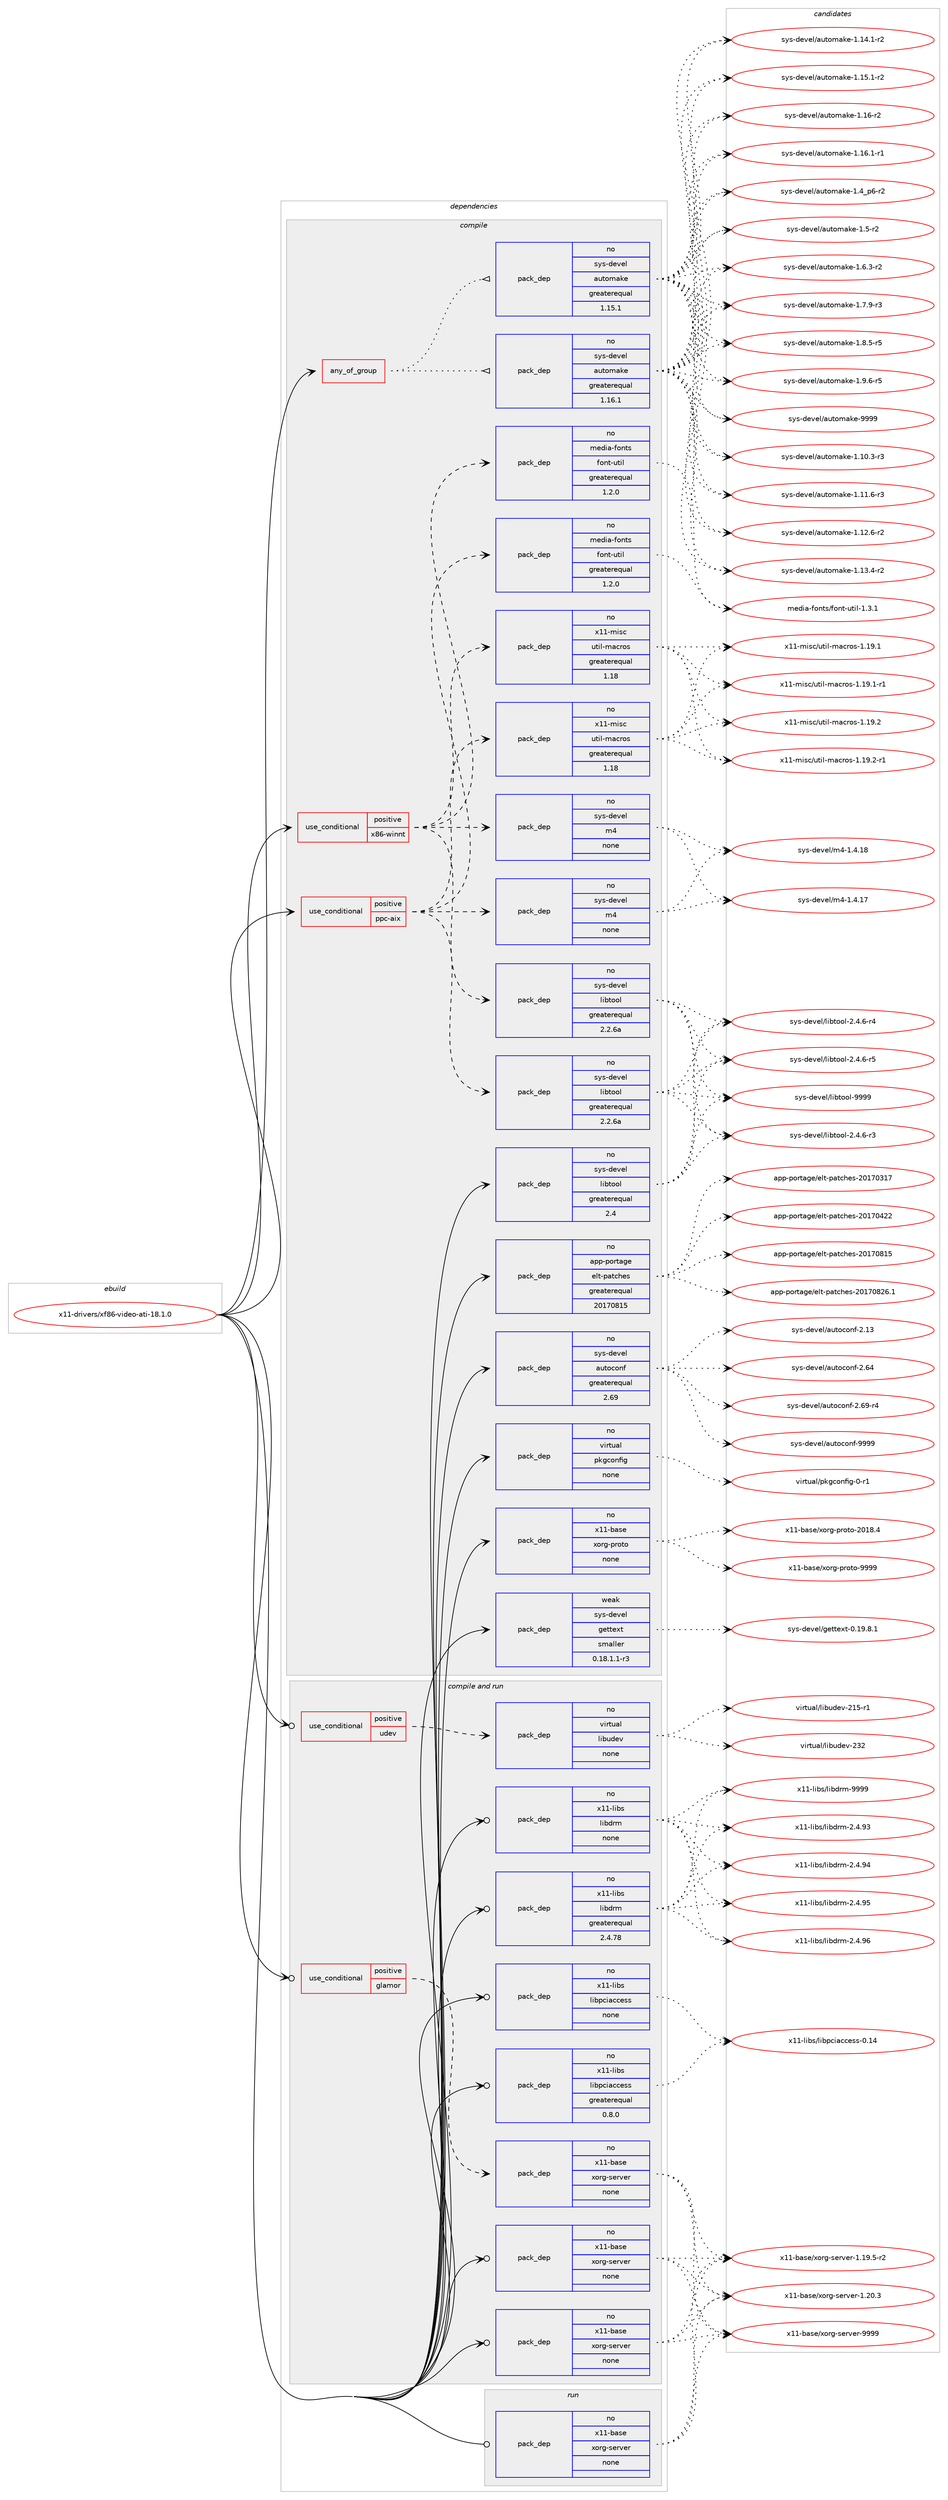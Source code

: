 digraph prolog {

# *************
# Graph options
# *************

newrank=true;
concentrate=true;
compound=true;
graph [rankdir=LR,fontname=Helvetica,fontsize=10,ranksep=1.5];#, ranksep=2.5, nodesep=0.2];
edge  [arrowhead=vee];
node  [fontname=Helvetica,fontsize=10];

# **********
# The ebuild
# **********

subgraph cluster_leftcol {
color=gray;
rank=same;
label=<<i>ebuild</i>>;
id [label="x11-drivers/xf86-video-ati-18.1.0", color=red, width=4, href="../x11-drivers/xf86-video-ati-18.1.0.svg"];
}

# ****************
# The dependencies
# ****************

subgraph cluster_midcol {
color=gray;
label=<<i>dependencies</i>>;
subgraph cluster_compile {
fillcolor="#eeeeee";
style=filled;
label=<<i>compile</i>>;
subgraph any201 {
dependency8478 [label=<<TABLE BORDER="0" CELLBORDER="1" CELLSPACING="0" CELLPADDING="4"><TR><TD CELLPADDING="10">any_of_group</TD></TR></TABLE>>, shape=none, color=red];subgraph pack6692 {
dependency8479 [label=<<TABLE BORDER="0" CELLBORDER="1" CELLSPACING="0" CELLPADDING="4" WIDTH="220"><TR><TD ROWSPAN="6" CELLPADDING="30">pack_dep</TD></TR><TR><TD WIDTH="110">no</TD></TR><TR><TD>sys-devel</TD></TR><TR><TD>automake</TD></TR><TR><TD>greaterequal</TD></TR><TR><TD>1.16.1</TD></TR></TABLE>>, shape=none, color=blue];
}
dependency8478:e -> dependency8479:w [weight=20,style="dotted",arrowhead="oinv"];
subgraph pack6693 {
dependency8480 [label=<<TABLE BORDER="0" CELLBORDER="1" CELLSPACING="0" CELLPADDING="4" WIDTH="220"><TR><TD ROWSPAN="6" CELLPADDING="30">pack_dep</TD></TR><TR><TD WIDTH="110">no</TD></TR><TR><TD>sys-devel</TD></TR><TR><TD>automake</TD></TR><TR><TD>greaterequal</TD></TR><TR><TD>1.15.1</TD></TR></TABLE>>, shape=none, color=blue];
}
dependency8478:e -> dependency8480:w [weight=20,style="dotted",arrowhead="oinv"];
}
id:e -> dependency8478:w [weight=20,style="solid",arrowhead="vee"];
subgraph cond1576 {
dependency8481 [label=<<TABLE BORDER="0" CELLBORDER="1" CELLSPACING="0" CELLPADDING="4"><TR><TD ROWSPAN="3" CELLPADDING="10">use_conditional</TD></TR><TR><TD>positive</TD></TR><TR><TD>ppc-aix</TD></TR></TABLE>>, shape=none, color=red];
subgraph pack6694 {
dependency8482 [label=<<TABLE BORDER="0" CELLBORDER="1" CELLSPACING="0" CELLPADDING="4" WIDTH="220"><TR><TD ROWSPAN="6" CELLPADDING="30">pack_dep</TD></TR><TR><TD WIDTH="110">no</TD></TR><TR><TD>sys-devel</TD></TR><TR><TD>libtool</TD></TR><TR><TD>greaterequal</TD></TR><TR><TD>2.2.6a</TD></TR></TABLE>>, shape=none, color=blue];
}
dependency8481:e -> dependency8482:w [weight=20,style="dashed",arrowhead="vee"];
subgraph pack6695 {
dependency8483 [label=<<TABLE BORDER="0" CELLBORDER="1" CELLSPACING="0" CELLPADDING="4" WIDTH="220"><TR><TD ROWSPAN="6" CELLPADDING="30">pack_dep</TD></TR><TR><TD WIDTH="110">no</TD></TR><TR><TD>sys-devel</TD></TR><TR><TD>m4</TD></TR><TR><TD>none</TD></TR><TR><TD></TD></TR></TABLE>>, shape=none, color=blue];
}
dependency8481:e -> dependency8483:w [weight=20,style="dashed",arrowhead="vee"];
subgraph pack6696 {
dependency8484 [label=<<TABLE BORDER="0" CELLBORDER="1" CELLSPACING="0" CELLPADDING="4" WIDTH="220"><TR><TD ROWSPAN="6" CELLPADDING="30">pack_dep</TD></TR><TR><TD WIDTH="110">no</TD></TR><TR><TD>x11-misc</TD></TR><TR><TD>util-macros</TD></TR><TR><TD>greaterequal</TD></TR><TR><TD>1.18</TD></TR></TABLE>>, shape=none, color=blue];
}
dependency8481:e -> dependency8484:w [weight=20,style="dashed",arrowhead="vee"];
subgraph pack6697 {
dependency8485 [label=<<TABLE BORDER="0" CELLBORDER="1" CELLSPACING="0" CELLPADDING="4" WIDTH="220"><TR><TD ROWSPAN="6" CELLPADDING="30">pack_dep</TD></TR><TR><TD WIDTH="110">no</TD></TR><TR><TD>media-fonts</TD></TR><TR><TD>font-util</TD></TR><TR><TD>greaterequal</TD></TR><TR><TD>1.2.0</TD></TR></TABLE>>, shape=none, color=blue];
}
dependency8481:e -> dependency8485:w [weight=20,style="dashed",arrowhead="vee"];
}
id:e -> dependency8481:w [weight=20,style="solid",arrowhead="vee"];
subgraph cond1577 {
dependency8486 [label=<<TABLE BORDER="0" CELLBORDER="1" CELLSPACING="0" CELLPADDING="4"><TR><TD ROWSPAN="3" CELLPADDING="10">use_conditional</TD></TR><TR><TD>positive</TD></TR><TR><TD>x86-winnt</TD></TR></TABLE>>, shape=none, color=red];
subgraph pack6698 {
dependency8487 [label=<<TABLE BORDER="0" CELLBORDER="1" CELLSPACING="0" CELLPADDING="4" WIDTH="220"><TR><TD ROWSPAN="6" CELLPADDING="30">pack_dep</TD></TR><TR><TD WIDTH="110">no</TD></TR><TR><TD>sys-devel</TD></TR><TR><TD>libtool</TD></TR><TR><TD>greaterequal</TD></TR><TR><TD>2.2.6a</TD></TR></TABLE>>, shape=none, color=blue];
}
dependency8486:e -> dependency8487:w [weight=20,style="dashed",arrowhead="vee"];
subgraph pack6699 {
dependency8488 [label=<<TABLE BORDER="0" CELLBORDER="1" CELLSPACING="0" CELLPADDING="4" WIDTH="220"><TR><TD ROWSPAN="6" CELLPADDING="30">pack_dep</TD></TR><TR><TD WIDTH="110">no</TD></TR><TR><TD>sys-devel</TD></TR><TR><TD>m4</TD></TR><TR><TD>none</TD></TR><TR><TD></TD></TR></TABLE>>, shape=none, color=blue];
}
dependency8486:e -> dependency8488:w [weight=20,style="dashed",arrowhead="vee"];
subgraph pack6700 {
dependency8489 [label=<<TABLE BORDER="0" CELLBORDER="1" CELLSPACING="0" CELLPADDING="4" WIDTH="220"><TR><TD ROWSPAN="6" CELLPADDING="30">pack_dep</TD></TR><TR><TD WIDTH="110">no</TD></TR><TR><TD>x11-misc</TD></TR><TR><TD>util-macros</TD></TR><TR><TD>greaterequal</TD></TR><TR><TD>1.18</TD></TR></TABLE>>, shape=none, color=blue];
}
dependency8486:e -> dependency8489:w [weight=20,style="dashed",arrowhead="vee"];
subgraph pack6701 {
dependency8490 [label=<<TABLE BORDER="0" CELLBORDER="1" CELLSPACING="0" CELLPADDING="4" WIDTH="220"><TR><TD ROWSPAN="6" CELLPADDING="30">pack_dep</TD></TR><TR><TD WIDTH="110">no</TD></TR><TR><TD>media-fonts</TD></TR><TR><TD>font-util</TD></TR><TR><TD>greaterequal</TD></TR><TR><TD>1.2.0</TD></TR></TABLE>>, shape=none, color=blue];
}
dependency8486:e -> dependency8490:w [weight=20,style="dashed",arrowhead="vee"];
}
id:e -> dependency8486:w [weight=20,style="solid",arrowhead="vee"];
subgraph pack6702 {
dependency8491 [label=<<TABLE BORDER="0" CELLBORDER="1" CELLSPACING="0" CELLPADDING="4" WIDTH="220"><TR><TD ROWSPAN="6" CELLPADDING="30">pack_dep</TD></TR><TR><TD WIDTH="110">no</TD></TR><TR><TD>app-portage</TD></TR><TR><TD>elt-patches</TD></TR><TR><TD>greaterequal</TD></TR><TR><TD>20170815</TD></TR></TABLE>>, shape=none, color=blue];
}
id:e -> dependency8491:w [weight=20,style="solid",arrowhead="vee"];
subgraph pack6703 {
dependency8492 [label=<<TABLE BORDER="0" CELLBORDER="1" CELLSPACING="0" CELLPADDING="4" WIDTH="220"><TR><TD ROWSPAN="6" CELLPADDING="30">pack_dep</TD></TR><TR><TD WIDTH="110">no</TD></TR><TR><TD>sys-devel</TD></TR><TR><TD>autoconf</TD></TR><TR><TD>greaterequal</TD></TR><TR><TD>2.69</TD></TR></TABLE>>, shape=none, color=blue];
}
id:e -> dependency8492:w [weight=20,style="solid",arrowhead="vee"];
subgraph pack6704 {
dependency8493 [label=<<TABLE BORDER="0" CELLBORDER="1" CELLSPACING="0" CELLPADDING="4" WIDTH="220"><TR><TD ROWSPAN="6" CELLPADDING="30">pack_dep</TD></TR><TR><TD WIDTH="110">no</TD></TR><TR><TD>sys-devel</TD></TR><TR><TD>libtool</TD></TR><TR><TD>greaterequal</TD></TR><TR><TD>2.4</TD></TR></TABLE>>, shape=none, color=blue];
}
id:e -> dependency8493:w [weight=20,style="solid",arrowhead="vee"];
subgraph pack6705 {
dependency8494 [label=<<TABLE BORDER="0" CELLBORDER="1" CELLSPACING="0" CELLPADDING="4" WIDTH="220"><TR><TD ROWSPAN="6" CELLPADDING="30">pack_dep</TD></TR><TR><TD WIDTH="110">no</TD></TR><TR><TD>virtual</TD></TR><TR><TD>pkgconfig</TD></TR><TR><TD>none</TD></TR><TR><TD></TD></TR></TABLE>>, shape=none, color=blue];
}
id:e -> dependency8494:w [weight=20,style="solid",arrowhead="vee"];
subgraph pack6706 {
dependency8495 [label=<<TABLE BORDER="0" CELLBORDER="1" CELLSPACING="0" CELLPADDING="4" WIDTH="220"><TR><TD ROWSPAN="6" CELLPADDING="30">pack_dep</TD></TR><TR><TD WIDTH="110">no</TD></TR><TR><TD>x11-base</TD></TR><TR><TD>xorg-proto</TD></TR><TR><TD>none</TD></TR><TR><TD></TD></TR></TABLE>>, shape=none, color=blue];
}
id:e -> dependency8495:w [weight=20,style="solid",arrowhead="vee"];
subgraph pack6707 {
dependency8496 [label=<<TABLE BORDER="0" CELLBORDER="1" CELLSPACING="0" CELLPADDING="4" WIDTH="220"><TR><TD ROWSPAN="6" CELLPADDING="30">pack_dep</TD></TR><TR><TD WIDTH="110">weak</TD></TR><TR><TD>sys-devel</TD></TR><TR><TD>gettext</TD></TR><TR><TD>smaller</TD></TR><TR><TD>0.18.1.1-r3</TD></TR></TABLE>>, shape=none, color=blue];
}
id:e -> dependency8496:w [weight=20,style="solid",arrowhead="vee"];
}
subgraph cluster_compileandrun {
fillcolor="#eeeeee";
style=filled;
label=<<i>compile and run</i>>;
subgraph cond1578 {
dependency8497 [label=<<TABLE BORDER="0" CELLBORDER="1" CELLSPACING="0" CELLPADDING="4"><TR><TD ROWSPAN="3" CELLPADDING="10">use_conditional</TD></TR><TR><TD>positive</TD></TR><TR><TD>glamor</TD></TR></TABLE>>, shape=none, color=red];
subgraph pack6708 {
dependency8498 [label=<<TABLE BORDER="0" CELLBORDER="1" CELLSPACING="0" CELLPADDING="4" WIDTH="220"><TR><TD ROWSPAN="6" CELLPADDING="30">pack_dep</TD></TR><TR><TD WIDTH="110">no</TD></TR><TR><TD>x11-base</TD></TR><TR><TD>xorg-server</TD></TR><TR><TD>none</TD></TR><TR><TD></TD></TR></TABLE>>, shape=none, color=blue];
}
dependency8497:e -> dependency8498:w [weight=20,style="dashed",arrowhead="vee"];
}
id:e -> dependency8497:w [weight=20,style="solid",arrowhead="odotvee"];
subgraph cond1579 {
dependency8499 [label=<<TABLE BORDER="0" CELLBORDER="1" CELLSPACING="0" CELLPADDING="4"><TR><TD ROWSPAN="3" CELLPADDING="10">use_conditional</TD></TR><TR><TD>positive</TD></TR><TR><TD>udev</TD></TR></TABLE>>, shape=none, color=red];
subgraph pack6709 {
dependency8500 [label=<<TABLE BORDER="0" CELLBORDER="1" CELLSPACING="0" CELLPADDING="4" WIDTH="220"><TR><TD ROWSPAN="6" CELLPADDING="30">pack_dep</TD></TR><TR><TD WIDTH="110">no</TD></TR><TR><TD>virtual</TD></TR><TR><TD>libudev</TD></TR><TR><TD>none</TD></TR><TR><TD></TD></TR></TABLE>>, shape=none, color=blue];
}
dependency8499:e -> dependency8500:w [weight=20,style="dashed",arrowhead="vee"];
}
id:e -> dependency8499:w [weight=20,style="solid",arrowhead="odotvee"];
subgraph pack6710 {
dependency8501 [label=<<TABLE BORDER="0" CELLBORDER="1" CELLSPACING="0" CELLPADDING="4" WIDTH="220"><TR><TD ROWSPAN="6" CELLPADDING="30">pack_dep</TD></TR><TR><TD WIDTH="110">no</TD></TR><TR><TD>x11-base</TD></TR><TR><TD>xorg-server</TD></TR><TR><TD>none</TD></TR><TR><TD></TD></TR></TABLE>>, shape=none, color=blue];
}
id:e -> dependency8501:w [weight=20,style="solid",arrowhead="odotvee"];
subgraph pack6711 {
dependency8502 [label=<<TABLE BORDER="0" CELLBORDER="1" CELLSPACING="0" CELLPADDING="4" WIDTH="220"><TR><TD ROWSPAN="6" CELLPADDING="30">pack_dep</TD></TR><TR><TD WIDTH="110">no</TD></TR><TR><TD>x11-base</TD></TR><TR><TD>xorg-server</TD></TR><TR><TD>none</TD></TR><TR><TD></TD></TR></TABLE>>, shape=none, color=blue];
}
id:e -> dependency8502:w [weight=20,style="solid",arrowhead="odotvee"];
subgraph pack6712 {
dependency8503 [label=<<TABLE BORDER="0" CELLBORDER="1" CELLSPACING="0" CELLPADDING="4" WIDTH="220"><TR><TD ROWSPAN="6" CELLPADDING="30">pack_dep</TD></TR><TR><TD WIDTH="110">no</TD></TR><TR><TD>x11-libs</TD></TR><TR><TD>libdrm</TD></TR><TR><TD>greaterequal</TD></TR><TR><TD>2.4.78</TD></TR></TABLE>>, shape=none, color=blue];
}
id:e -> dependency8503:w [weight=20,style="solid",arrowhead="odotvee"];
subgraph pack6713 {
dependency8504 [label=<<TABLE BORDER="0" CELLBORDER="1" CELLSPACING="0" CELLPADDING="4" WIDTH="220"><TR><TD ROWSPAN="6" CELLPADDING="30">pack_dep</TD></TR><TR><TD WIDTH="110">no</TD></TR><TR><TD>x11-libs</TD></TR><TR><TD>libdrm</TD></TR><TR><TD>none</TD></TR><TR><TD></TD></TR></TABLE>>, shape=none, color=blue];
}
id:e -> dependency8504:w [weight=20,style="solid",arrowhead="odotvee"];
subgraph pack6714 {
dependency8505 [label=<<TABLE BORDER="0" CELLBORDER="1" CELLSPACING="0" CELLPADDING="4" WIDTH="220"><TR><TD ROWSPAN="6" CELLPADDING="30">pack_dep</TD></TR><TR><TD WIDTH="110">no</TD></TR><TR><TD>x11-libs</TD></TR><TR><TD>libpciaccess</TD></TR><TR><TD>greaterequal</TD></TR><TR><TD>0.8.0</TD></TR></TABLE>>, shape=none, color=blue];
}
id:e -> dependency8505:w [weight=20,style="solid",arrowhead="odotvee"];
subgraph pack6715 {
dependency8506 [label=<<TABLE BORDER="0" CELLBORDER="1" CELLSPACING="0" CELLPADDING="4" WIDTH="220"><TR><TD ROWSPAN="6" CELLPADDING="30">pack_dep</TD></TR><TR><TD WIDTH="110">no</TD></TR><TR><TD>x11-libs</TD></TR><TR><TD>libpciaccess</TD></TR><TR><TD>none</TD></TR><TR><TD></TD></TR></TABLE>>, shape=none, color=blue];
}
id:e -> dependency8506:w [weight=20,style="solid",arrowhead="odotvee"];
}
subgraph cluster_run {
fillcolor="#eeeeee";
style=filled;
label=<<i>run</i>>;
subgraph pack6716 {
dependency8507 [label=<<TABLE BORDER="0" CELLBORDER="1" CELLSPACING="0" CELLPADDING="4" WIDTH="220"><TR><TD ROWSPAN="6" CELLPADDING="30">pack_dep</TD></TR><TR><TD WIDTH="110">no</TD></TR><TR><TD>x11-base</TD></TR><TR><TD>xorg-server</TD></TR><TR><TD>none</TD></TR><TR><TD></TD></TR></TABLE>>, shape=none, color=blue];
}
id:e -> dependency8507:w [weight=20,style="solid",arrowhead="odot"];
}
}

# **************
# The candidates
# **************

subgraph cluster_choices {
rank=same;
color=gray;
label=<<i>candidates</i>>;

subgraph choice6692 {
color=black;
nodesep=1;
choice11512111545100101118101108479711711611110997107101454946494846514511451 [label="sys-devel/automake-1.10.3-r3", color=red, width=4,href="../sys-devel/automake-1.10.3-r3.svg"];
choice11512111545100101118101108479711711611110997107101454946494946544511451 [label="sys-devel/automake-1.11.6-r3", color=red, width=4,href="../sys-devel/automake-1.11.6-r3.svg"];
choice11512111545100101118101108479711711611110997107101454946495046544511450 [label="sys-devel/automake-1.12.6-r2", color=red, width=4,href="../sys-devel/automake-1.12.6-r2.svg"];
choice11512111545100101118101108479711711611110997107101454946495146524511450 [label="sys-devel/automake-1.13.4-r2", color=red, width=4,href="../sys-devel/automake-1.13.4-r2.svg"];
choice11512111545100101118101108479711711611110997107101454946495246494511450 [label="sys-devel/automake-1.14.1-r2", color=red, width=4,href="../sys-devel/automake-1.14.1-r2.svg"];
choice11512111545100101118101108479711711611110997107101454946495346494511450 [label="sys-devel/automake-1.15.1-r2", color=red, width=4,href="../sys-devel/automake-1.15.1-r2.svg"];
choice1151211154510010111810110847971171161111099710710145494649544511450 [label="sys-devel/automake-1.16-r2", color=red, width=4,href="../sys-devel/automake-1.16-r2.svg"];
choice11512111545100101118101108479711711611110997107101454946495446494511449 [label="sys-devel/automake-1.16.1-r1", color=red, width=4,href="../sys-devel/automake-1.16.1-r1.svg"];
choice115121115451001011181011084797117116111109971071014549465295112544511450 [label="sys-devel/automake-1.4_p6-r2", color=red, width=4,href="../sys-devel/automake-1.4_p6-r2.svg"];
choice11512111545100101118101108479711711611110997107101454946534511450 [label="sys-devel/automake-1.5-r2", color=red, width=4,href="../sys-devel/automake-1.5-r2.svg"];
choice115121115451001011181011084797117116111109971071014549465446514511450 [label="sys-devel/automake-1.6.3-r2", color=red, width=4,href="../sys-devel/automake-1.6.3-r2.svg"];
choice115121115451001011181011084797117116111109971071014549465546574511451 [label="sys-devel/automake-1.7.9-r3", color=red, width=4,href="../sys-devel/automake-1.7.9-r3.svg"];
choice115121115451001011181011084797117116111109971071014549465646534511453 [label="sys-devel/automake-1.8.5-r5", color=red, width=4,href="../sys-devel/automake-1.8.5-r5.svg"];
choice115121115451001011181011084797117116111109971071014549465746544511453 [label="sys-devel/automake-1.9.6-r5", color=red, width=4,href="../sys-devel/automake-1.9.6-r5.svg"];
choice115121115451001011181011084797117116111109971071014557575757 [label="sys-devel/automake-9999", color=red, width=4,href="../sys-devel/automake-9999.svg"];
dependency8479:e -> choice11512111545100101118101108479711711611110997107101454946494846514511451:w [style=dotted,weight="100"];
dependency8479:e -> choice11512111545100101118101108479711711611110997107101454946494946544511451:w [style=dotted,weight="100"];
dependency8479:e -> choice11512111545100101118101108479711711611110997107101454946495046544511450:w [style=dotted,weight="100"];
dependency8479:e -> choice11512111545100101118101108479711711611110997107101454946495146524511450:w [style=dotted,weight="100"];
dependency8479:e -> choice11512111545100101118101108479711711611110997107101454946495246494511450:w [style=dotted,weight="100"];
dependency8479:e -> choice11512111545100101118101108479711711611110997107101454946495346494511450:w [style=dotted,weight="100"];
dependency8479:e -> choice1151211154510010111810110847971171161111099710710145494649544511450:w [style=dotted,weight="100"];
dependency8479:e -> choice11512111545100101118101108479711711611110997107101454946495446494511449:w [style=dotted,weight="100"];
dependency8479:e -> choice115121115451001011181011084797117116111109971071014549465295112544511450:w [style=dotted,weight="100"];
dependency8479:e -> choice11512111545100101118101108479711711611110997107101454946534511450:w [style=dotted,weight="100"];
dependency8479:e -> choice115121115451001011181011084797117116111109971071014549465446514511450:w [style=dotted,weight="100"];
dependency8479:e -> choice115121115451001011181011084797117116111109971071014549465546574511451:w [style=dotted,weight="100"];
dependency8479:e -> choice115121115451001011181011084797117116111109971071014549465646534511453:w [style=dotted,weight="100"];
dependency8479:e -> choice115121115451001011181011084797117116111109971071014549465746544511453:w [style=dotted,weight="100"];
dependency8479:e -> choice115121115451001011181011084797117116111109971071014557575757:w [style=dotted,weight="100"];
}
subgraph choice6693 {
color=black;
nodesep=1;
choice11512111545100101118101108479711711611110997107101454946494846514511451 [label="sys-devel/automake-1.10.3-r3", color=red, width=4,href="../sys-devel/automake-1.10.3-r3.svg"];
choice11512111545100101118101108479711711611110997107101454946494946544511451 [label="sys-devel/automake-1.11.6-r3", color=red, width=4,href="../sys-devel/automake-1.11.6-r3.svg"];
choice11512111545100101118101108479711711611110997107101454946495046544511450 [label="sys-devel/automake-1.12.6-r2", color=red, width=4,href="../sys-devel/automake-1.12.6-r2.svg"];
choice11512111545100101118101108479711711611110997107101454946495146524511450 [label="sys-devel/automake-1.13.4-r2", color=red, width=4,href="../sys-devel/automake-1.13.4-r2.svg"];
choice11512111545100101118101108479711711611110997107101454946495246494511450 [label="sys-devel/automake-1.14.1-r2", color=red, width=4,href="../sys-devel/automake-1.14.1-r2.svg"];
choice11512111545100101118101108479711711611110997107101454946495346494511450 [label="sys-devel/automake-1.15.1-r2", color=red, width=4,href="../sys-devel/automake-1.15.1-r2.svg"];
choice1151211154510010111810110847971171161111099710710145494649544511450 [label="sys-devel/automake-1.16-r2", color=red, width=4,href="../sys-devel/automake-1.16-r2.svg"];
choice11512111545100101118101108479711711611110997107101454946495446494511449 [label="sys-devel/automake-1.16.1-r1", color=red, width=4,href="../sys-devel/automake-1.16.1-r1.svg"];
choice115121115451001011181011084797117116111109971071014549465295112544511450 [label="sys-devel/automake-1.4_p6-r2", color=red, width=4,href="../sys-devel/automake-1.4_p6-r2.svg"];
choice11512111545100101118101108479711711611110997107101454946534511450 [label="sys-devel/automake-1.5-r2", color=red, width=4,href="../sys-devel/automake-1.5-r2.svg"];
choice115121115451001011181011084797117116111109971071014549465446514511450 [label="sys-devel/automake-1.6.3-r2", color=red, width=4,href="../sys-devel/automake-1.6.3-r2.svg"];
choice115121115451001011181011084797117116111109971071014549465546574511451 [label="sys-devel/automake-1.7.9-r3", color=red, width=4,href="../sys-devel/automake-1.7.9-r3.svg"];
choice115121115451001011181011084797117116111109971071014549465646534511453 [label="sys-devel/automake-1.8.5-r5", color=red, width=4,href="../sys-devel/automake-1.8.5-r5.svg"];
choice115121115451001011181011084797117116111109971071014549465746544511453 [label="sys-devel/automake-1.9.6-r5", color=red, width=4,href="../sys-devel/automake-1.9.6-r5.svg"];
choice115121115451001011181011084797117116111109971071014557575757 [label="sys-devel/automake-9999", color=red, width=4,href="../sys-devel/automake-9999.svg"];
dependency8480:e -> choice11512111545100101118101108479711711611110997107101454946494846514511451:w [style=dotted,weight="100"];
dependency8480:e -> choice11512111545100101118101108479711711611110997107101454946494946544511451:w [style=dotted,weight="100"];
dependency8480:e -> choice11512111545100101118101108479711711611110997107101454946495046544511450:w [style=dotted,weight="100"];
dependency8480:e -> choice11512111545100101118101108479711711611110997107101454946495146524511450:w [style=dotted,weight="100"];
dependency8480:e -> choice11512111545100101118101108479711711611110997107101454946495246494511450:w [style=dotted,weight="100"];
dependency8480:e -> choice11512111545100101118101108479711711611110997107101454946495346494511450:w [style=dotted,weight="100"];
dependency8480:e -> choice1151211154510010111810110847971171161111099710710145494649544511450:w [style=dotted,weight="100"];
dependency8480:e -> choice11512111545100101118101108479711711611110997107101454946495446494511449:w [style=dotted,weight="100"];
dependency8480:e -> choice115121115451001011181011084797117116111109971071014549465295112544511450:w [style=dotted,weight="100"];
dependency8480:e -> choice11512111545100101118101108479711711611110997107101454946534511450:w [style=dotted,weight="100"];
dependency8480:e -> choice115121115451001011181011084797117116111109971071014549465446514511450:w [style=dotted,weight="100"];
dependency8480:e -> choice115121115451001011181011084797117116111109971071014549465546574511451:w [style=dotted,weight="100"];
dependency8480:e -> choice115121115451001011181011084797117116111109971071014549465646534511453:w [style=dotted,weight="100"];
dependency8480:e -> choice115121115451001011181011084797117116111109971071014549465746544511453:w [style=dotted,weight="100"];
dependency8480:e -> choice115121115451001011181011084797117116111109971071014557575757:w [style=dotted,weight="100"];
}
subgraph choice6694 {
color=black;
nodesep=1;
choice1151211154510010111810110847108105981161111111084550465246544511451 [label="sys-devel/libtool-2.4.6-r3", color=red, width=4,href="../sys-devel/libtool-2.4.6-r3.svg"];
choice1151211154510010111810110847108105981161111111084550465246544511452 [label="sys-devel/libtool-2.4.6-r4", color=red, width=4,href="../sys-devel/libtool-2.4.6-r4.svg"];
choice1151211154510010111810110847108105981161111111084550465246544511453 [label="sys-devel/libtool-2.4.6-r5", color=red, width=4,href="../sys-devel/libtool-2.4.6-r5.svg"];
choice1151211154510010111810110847108105981161111111084557575757 [label="sys-devel/libtool-9999", color=red, width=4,href="../sys-devel/libtool-9999.svg"];
dependency8482:e -> choice1151211154510010111810110847108105981161111111084550465246544511451:w [style=dotted,weight="100"];
dependency8482:e -> choice1151211154510010111810110847108105981161111111084550465246544511452:w [style=dotted,weight="100"];
dependency8482:e -> choice1151211154510010111810110847108105981161111111084550465246544511453:w [style=dotted,weight="100"];
dependency8482:e -> choice1151211154510010111810110847108105981161111111084557575757:w [style=dotted,weight="100"];
}
subgraph choice6695 {
color=black;
nodesep=1;
choice11512111545100101118101108471095245494652464955 [label="sys-devel/m4-1.4.17", color=red, width=4,href="../sys-devel/m4-1.4.17.svg"];
choice11512111545100101118101108471095245494652464956 [label="sys-devel/m4-1.4.18", color=red, width=4,href="../sys-devel/m4-1.4.18.svg"];
dependency8483:e -> choice11512111545100101118101108471095245494652464955:w [style=dotted,weight="100"];
dependency8483:e -> choice11512111545100101118101108471095245494652464956:w [style=dotted,weight="100"];
}
subgraph choice6696 {
color=black;
nodesep=1;
choice120494945109105115994711711610510845109979911411111545494649574649 [label="x11-misc/util-macros-1.19.1", color=red, width=4,href="../x11-misc/util-macros-1.19.1.svg"];
choice1204949451091051159947117116105108451099799114111115454946495746494511449 [label="x11-misc/util-macros-1.19.1-r1", color=red, width=4,href="../x11-misc/util-macros-1.19.1-r1.svg"];
choice120494945109105115994711711610510845109979911411111545494649574650 [label="x11-misc/util-macros-1.19.2", color=red, width=4,href="../x11-misc/util-macros-1.19.2.svg"];
choice1204949451091051159947117116105108451099799114111115454946495746504511449 [label="x11-misc/util-macros-1.19.2-r1", color=red, width=4,href="../x11-misc/util-macros-1.19.2-r1.svg"];
dependency8484:e -> choice120494945109105115994711711610510845109979911411111545494649574649:w [style=dotted,weight="100"];
dependency8484:e -> choice1204949451091051159947117116105108451099799114111115454946495746494511449:w [style=dotted,weight="100"];
dependency8484:e -> choice120494945109105115994711711610510845109979911411111545494649574650:w [style=dotted,weight="100"];
dependency8484:e -> choice1204949451091051159947117116105108451099799114111115454946495746504511449:w [style=dotted,weight="100"];
}
subgraph choice6697 {
color=black;
nodesep=1;
choice10910110010597451021111101161154710211111011645117116105108454946514649 [label="media-fonts/font-util-1.3.1", color=red, width=4,href="../media-fonts/font-util-1.3.1.svg"];
dependency8485:e -> choice10910110010597451021111101161154710211111011645117116105108454946514649:w [style=dotted,weight="100"];
}
subgraph choice6698 {
color=black;
nodesep=1;
choice1151211154510010111810110847108105981161111111084550465246544511451 [label="sys-devel/libtool-2.4.6-r3", color=red, width=4,href="../sys-devel/libtool-2.4.6-r3.svg"];
choice1151211154510010111810110847108105981161111111084550465246544511452 [label="sys-devel/libtool-2.4.6-r4", color=red, width=4,href="../sys-devel/libtool-2.4.6-r4.svg"];
choice1151211154510010111810110847108105981161111111084550465246544511453 [label="sys-devel/libtool-2.4.6-r5", color=red, width=4,href="../sys-devel/libtool-2.4.6-r5.svg"];
choice1151211154510010111810110847108105981161111111084557575757 [label="sys-devel/libtool-9999", color=red, width=4,href="../sys-devel/libtool-9999.svg"];
dependency8487:e -> choice1151211154510010111810110847108105981161111111084550465246544511451:w [style=dotted,weight="100"];
dependency8487:e -> choice1151211154510010111810110847108105981161111111084550465246544511452:w [style=dotted,weight="100"];
dependency8487:e -> choice1151211154510010111810110847108105981161111111084550465246544511453:w [style=dotted,weight="100"];
dependency8487:e -> choice1151211154510010111810110847108105981161111111084557575757:w [style=dotted,weight="100"];
}
subgraph choice6699 {
color=black;
nodesep=1;
choice11512111545100101118101108471095245494652464955 [label="sys-devel/m4-1.4.17", color=red, width=4,href="../sys-devel/m4-1.4.17.svg"];
choice11512111545100101118101108471095245494652464956 [label="sys-devel/m4-1.4.18", color=red, width=4,href="../sys-devel/m4-1.4.18.svg"];
dependency8488:e -> choice11512111545100101118101108471095245494652464955:w [style=dotted,weight="100"];
dependency8488:e -> choice11512111545100101118101108471095245494652464956:w [style=dotted,weight="100"];
}
subgraph choice6700 {
color=black;
nodesep=1;
choice120494945109105115994711711610510845109979911411111545494649574649 [label="x11-misc/util-macros-1.19.1", color=red, width=4,href="../x11-misc/util-macros-1.19.1.svg"];
choice1204949451091051159947117116105108451099799114111115454946495746494511449 [label="x11-misc/util-macros-1.19.1-r1", color=red, width=4,href="../x11-misc/util-macros-1.19.1-r1.svg"];
choice120494945109105115994711711610510845109979911411111545494649574650 [label="x11-misc/util-macros-1.19.2", color=red, width=4,href="../x11-misc/util-macros-1.19.2.svg"];
choice1204949451091051159947117116105108451099799114111115454946495746504511449 [label="x11-misc/util-macros-1.19.2-r1", color=red, width=4,href="../x11-misc/util-macros-1.19.2-r1.svg"];
dependency8489:e -> choice120494945109105115994711711610510845109979911411111545494649574649:w [style=dotted,weight="100"];
dependency8489:e -> choice1204949451091051159947117116105108451099799114111115454946495746494511449:w [style=dotted,weight="100"];
dependency8489:e -> choice120494945109105115994711711610510845109979911411111545494649574650:w [style=dotted,weight="100"];
dependency8489:e -> choice1204949451091051159947117116105108451099799114111115454946495746504511449:w [style=dotted,weight="100"];
}
subgraph choice6701 {
color=black;
nodesep=1;
choice10910110010597451021111101161154710211111011645117116105108454946514649 [label="media-fonts/font-util-1.3.1", color=red, width=4,href="../media-fonts/font-util-1.3.1.svg"];
dependency8490:e -> choice10910110010597451021111101161154710211111011645117116105108454946514649:w [style=dotted,weight="100"];
}
subgraph choice6702 {
color=black;
nodesep=1;
choice97112112451121111141169710310147101108116451129711699104101115455048495548514955 [label="app-portage/elt-patches-20170317", color=red, width=4,href="../app-portage/elt-patches-20170317.svg"];
choice97112112451121111141169710310147101108116451129711699104101115455048495548525050 [label="app-portage/elt-patches-20170422", color=red, width=4,href="../app-portage/elt-patches-20170422.svg"];
choice97112112451121111141169710310147101108116451129711699104101115455048495548564953 [label="app-portage/elt-patches-20170815", color=red, width=4,href="../app-portage/elt-patches-20170815.svg"];
choice971121124511211111411697103101471011081164511297116991041011154550484955485650544649 [label="app-portage/elt-patches-20170826.1", color=red, width=4,href="../app-portage/elt-patches-20170826.1.svg"];
dependency8491:e -> choice97112112451121111141169710310147101108116451129711699104101115455048495548514955:w [style=dotted,weight="100"];
dependency8491:e -> choice97112112451121111141169710310147101108116451129711699104101115455048495548525050:w [style=dotted,weight="100"];
dependency8491:e -> choice97112112451121111141169710310147101108116451129711699104101115455048495548564953:w [style=dotted,weight="100"];
dependency8491:e -> choice971121124511211111411697103101471011081164511297116991041011154550484955485650544649:w [style=dotted,weight="100"];
}
subgraph choice6703 {
color=black;
nodesep=1;
choice115121115451001011181011084797117116111991111101024550464951 [label="sys-devel/autoconf-2.13", color=red, width=4,href="../sys-devel/autoconf-2.13.svg"];
choice115121115451001011181011084797117116111991111101024550465452 [label="sys-devel/autoconf-2.64", color=red, width=4,href="../sys-devel/autoconf-2.64.svg"];
choice1151211154510010111810110847971171161119911111010245504654574511452 [label="sys-devel/autoconf-2.69-r4", color=red, width=4,href="../sys-devel/autoconf-2.69-r4.svg"];
choice115121115451001011181011084797117116111991111101024557575757 [label="sys-devel/autoconf-9999", color=red, width=4,href="../sys-devel/autoconf-9999.svg"];
dependency8492:e -> choice115121115451001011181011084797117116111991111101024550464951:w [style=dotted,weight="100"];
dependency8492:e -> choice115121115451001011181011084797117116111991111101024550465452:w [style=dotted,weight="100"];
dependency8492:e -> choice1151211154510010111810110847971171161119911111010245504654574511452:w [style=dotted,weight="100"];
dependency8492:e -> choice115121115451001011181011084797117116111991111101024557575757:w [style=dotted,weight="100"];
}
subgraph choice6704 {
color=black;
nodesep=1;
choice1151211154510010111810110847108105981161111111084550465246544511451 [label="sys-devel/libtool-2.4.6-r3", color=red, width=4,href="../sys-devel/libtool-2.4.6-r3.svg"];
choice1151211154510010111810110847108105981161111111084550465246544511452 [label="sys-devel/libtool-2.4.6-r4", color=red, width=4,href="../sys-devel/libtool-2.4.6-r4.svg"];
choice1151211154510010111810110847108105981161111111084550465246544511453 [label="sys-devel/libtool-2.4.6-r5", color=red, width=4,href="../sys-devel/libtool-2.4.6-r5.svg"];
choice1151211154510010111810110847108105981161111111084557575757 [label="sys-devel/libtool-9999", color=red, width=4,href="../sys-devel/libtool-9999.svg"];
dependency8493:e -> choice1151211154510010111810110847108105981161111111084550465246544511451:w [style=dotted,weight="100"];
dependency8493:e -> choice1151211154510010111810110847108105981161111111084550465246544511452:w [style=dotted,weight="100"];
dependency8493:e -> choice1151211154510010111810110847108105981161111111084550465246544511453:w [style=dotted,weight="100"];
dependency8493:e -> choice1151211154510010111810110847108105981161111111084557575757:w [style=dotted,weight="100"];
}
subgraph choice6705 {
color=black;
nodesep=1;
choice11810511411611797108471121071039911111010210510345484511449 [label="virtual/pkgconfig-0-r1", color=red, width=4,href="../virtual/pkgconfig-0-r1.svg"];
dependency8494:e -> choice11810511411611797108471121071039911111010210510345484511449:w [style=dotted,weight="100"];
}
subgraph choice6706 {
color=black;
nodesep=1;
choice1204949459897115101471201111141034511211411111611145504849564652 [label="x11-base/xorg-proto-2018.4", color=red, width=4,href="../x11-base/xorg-proto-2018.4.svg"];
choice120494945989711510147120111114103451121141111161114557575757 [label="x11-base/xorg-proto-9999", color=red, width=4,href="../x11-base/xorg-proto-9999.svg"];
dependency8495:e -> choice1204949459897115101471201111141034511211411111611145504849564652:w [style=dotted,weight="100"];
dependency8495:e -> choice120494945989711510147120111114103451121141111161114557575757:w [style=dotted,weight="100"];
}
subgraph choice6707 {
color=black;
nodesep=1;
choice1151211154510010111810110847103101116116101120116454846495746564649 [label="sys-devel/gettext-0.19.8.1", color=red, width=4,href="../sys-devel/gettext-0.19.8.1.svg"];
dependency8496:e -> choice1151211154510010111810110847103101116116101120116454846495746564649:w [style=dotted,weight="100"];
}
subgraph choice6708 {
color=black;
nodesep=1;
choice12049494598971151014712011111410345115101114118101114454946495746534511450 [label="x11-base/xorg-server-1.19.5-r2", color=red, width=4,href="../x11-base/xorg-server-1.19.5-r2.svg"];
choice1204949459897115101471201111141034511510111411810111445494650484651 [label="x11-base/xorg-server-1.20.3", color=red, width=4,href="../x11-base/xorg-server-1.20.3.svg"];
choice120494945989711510147120111114103451151011141181011144557575757 [label="x11-base/xorg-server-9999", color=red, width=4,href="../x11-base/xorg-server-9999.svg"];
dependency8498:e -> choice12049494598971151014712011111410345115101114118101114454946495746534511450:w [style=dotted,weight="100"];
dependency8498:e -> choice1204949459897115101471201111141034511510111411810111445494650484651:w [style=dotted,weight="100"];
dependency8498:e -> choice120494945989711510147120111114103451151011141181011144557575757:w [style=dotted,weight="100"];
}
subgraph choice6709 {
color=black;
nodesep=1;
choice118105114116117971084710810598117100101118455049534511449 [label="virtual/libudev-215-r1", color=red, width=4,href="../virtual/libudev-215-r1.svg"];
choice11810511411611797108471081059811710010111845505150 [label="virtual/libudev-232", color=red, width=4,href="../virtual/libudev-232.svg"];
dependency8500:e -> choice118105114116117971084710810598117100101118455049534511449:w [style=dotted,weight="100"];
dependency8500:e -> choice11810511411611797108471081059811710010111845505150:w [style=dotted,weight="100"];
}
subgraph choice6710 {
color=black;
nodesep=1;
choice12049494598971151014712011111410345115101114118101114454946495746534511450 [label="x11-base/xorg-server-1.19.5-r2", color=red, width=4,href="../x11-base/xorg-server-1.19.5-r2.svg"];
choice1204949459897115101471201111141034511510111411810111445494650484651 [label="x11-base/xorg-server-1.20.3", color=red, width=4,href="../x11-base/xorg-server-1.20.3.svg"];
choice120494945989711510147120111114103451151011141181011144557575757 [label="x11-base/xorg-server-9999", color=red, width=4,href="../x11-base/xorg-server-9999.svg"];
dependency8501:e -> choice12049494598971151014712011111410345115101114118101114454946495746534511450:w [style=dotted,weight="100"];
dependency8501:e -> choice1204949459897115101471201111141034511510111411810111445494650484651:w [style=dotted,weight="100"];
dependency8501:e -> choice120494945989711510147120111114103451151011141181011144557575757:w [style=dotted,weight="100"];
}
subgraph choice6711 {
color=black;
nodesep=1;
choice12049494598971151014712011111410345115101114118101114454946495746534511450 [label="x11-base/xorg-server-1.19.5-r2", color=red, width=4,href="../x11-base/xorg-server-1.19.5-r2.svg"];
choice1204949459897115101471201111141034511510111411810111445494650484651 [label="x11-base/xorg-server-1.20.3", color=red, width=4,href="../x11-base/xorg-server-1.20.3.svg"];
choice120494945989711510147120111114103451151011141181011144557575757 [label="x11-base/xorg-server-9999", color=red, width=4,href="../x11-base/xorg-server-9999.svg"];
dependency8502:e -> choice12049494598971151014712011111410345115101114118101114454946495746534511450:w [style=dotted,weight="100"];
dependency8502:e -> choice1204949459897115101471201111141034511510111411810111445494650484651:w [style=dotted,weight="100"];
dependency8502:e -> choice120494945989711510147120111114103451151011141181011144557575757:w [style=dotted,weight="100"];
}
subgraph choice6712 {
color=black;
nodesep=1;
choice12049494510810598115471081059810011410945504652465751 [label="x11-libs/libdrm-2.4.93", color=red, width=4,href="../x11-libs/libdrm-2.4.93.svg"];
choice12049494510810598115471081059810011410945504652465752 [label="x11-libs/libdrm-2.4.94", color=red, width=4,href="../x11-libs/libdrm-2.4.94.svg"];
choice12049494510810598115471081059810011410945504652465753 [label="x11-libs/libdrm-2.4.95", color=red, width=4,href="../x11-libs/libdrm-2.4.95.svg"];
choice12049494510810598115471081059810011410945504652465754 [label="x11-libs/libdrm-2.4.96", color=red, width=4,href="../x11-libs/libdrm-2.4.96.svg"];
choice1204949451081059811547108105981001141094557575757 [label="x11-libs/libdrm-9999", color=red, width=4,href="../x11-libs/libdrm-9999.svg"];
dependency8503:e -> choice12049494510810598115471081059810011410945504652465751:w [style=dotted,weight="100"];
dependency8503:e -> choice12049494510810598115471081059810011410945504652465752:w [style=dotted,weight="100"];
dependency8503:e -> choice12049494510810598115471081059810011410945504652465753:w [style=dotted,weight="100"];
dependency8503:e -> choice12049494510810598115471081059810011410945504652465754:w [style=dotted,weight="100"];
dependency8503:e -> choice1204949451081059811547108105981001141094557575757:w [style=dotted,weight="100"];
}
subgraph choice6713 {
color=black;
nodesep=1;
choice12049494510810598115471081059810011410945504652465751 [label="x11-libs/libdrm-2.4.93", color=red, width=4,href="../x11-libs/libdrm-2.4.93.svg"];
choice12049494510810598115471081059810011410945504652465752 [label="x11-libs/libdrm-2.4.94", color=red, width=4,href="../x11-libs/libdrm-2.4.94.svg"];
choice12049494510810598115471081059810011410945504652465753 [label="x11-libs/libdrm-2.4.95", color=red, width=4,href="../x11-libs/libdrm-2.4.95.svg"];
choice12049494510810598115471081059810011410945504652465754 [label="x11-libs/libdrm-2.4.96", color=red, width=4,href="../x11-libs/libdrm-2.4.96.svg"];
choice1204949451081059811547108105981001141094557575757 [label="x11-libs/libdrm-9999", color=red, width=4,href="../x11-libs/libdrm-9999.svg"];
dependency8504:e -> choice12049494510810598115471081059810011410945504652465751:w [style=dotted,weight="100"];
dependency8504:e -> choice12049494510810598115471081059810011410945504652465752:w [style=dotted,weight="100"];
dependency8504:e -> choice12049494510810598115471081059810011410945504652465753:w [style=dotted,weight="100"];
dependency8504:e -> choice12049494510810598115471081059810011410945504652465754:w [style=dotted,weight="100"];
dependency8504:e -> choice1204949451081059811547108105981001141094557575757:w [style=dotted,weight="100"];
}
subgraph choice6714 {
color=black;
nodesep=1;
choice120494945108105981154710810598112991059799991011151154548464952 [label="x11-libs/libpciaccess-0.14", color=red, width=4,href="../x11-libs/libpciaccess-0.14.svg"];
dependency8505:e -> choice120494945108105981154710810598112991059799991011151154548464952:w [style=dotted,weight="100"];
}
subgraph choice6715 {
color=black;
nodesep=1;
choice120494945108105981154710810598112991059799991011151154548464952 [label="x11-libs/libpciaccess-0.14", color=red, width=4,href="../x11-libs/libpciaccess-0.14.svg"];
dependency8506:e -> choice120494945108105981154710810598112991059799991011151154548464952:w [style=dotted,weight="100"];
}
subgraph choice6716 {
color=black;
nodesep=1;
choice12049494598971151014712011111410345115101114118101114454946495746534511450 [label="x11-base/xorg-server-1.19.5-r2", color=red, width=4,href="../x11-base/xorg-server-1.19.5-r2.svg"];
choice1204949459897115101471201111141034511510111411810111445494650484651 [label="x11-base/xorg-server-1.20.3", color=red, width=4,href="../x11-base/xorg-server-1.20.3.svg"];
choice120494945989711510147120111114103451151011141181011144557575757 [label="x11-base/xorg-server-9999", color=red, width=4,href="../x11-base/xorg-server-9999.svg"];
dependency8507:e -> choice12049494598971151014712011111410345115101114118101114454946495746534511450:w [style=dotted,weight="100"];
dependency8507:e -> choice1204949459897115101471201111141034511510111411810111445494650484651:w [style=dotted,weight="100"];
dependency8507:e -> choice120494945989711510147120111114103451151011141181011144557575757:w [style=dotted,weight="100"];
}
}

}
